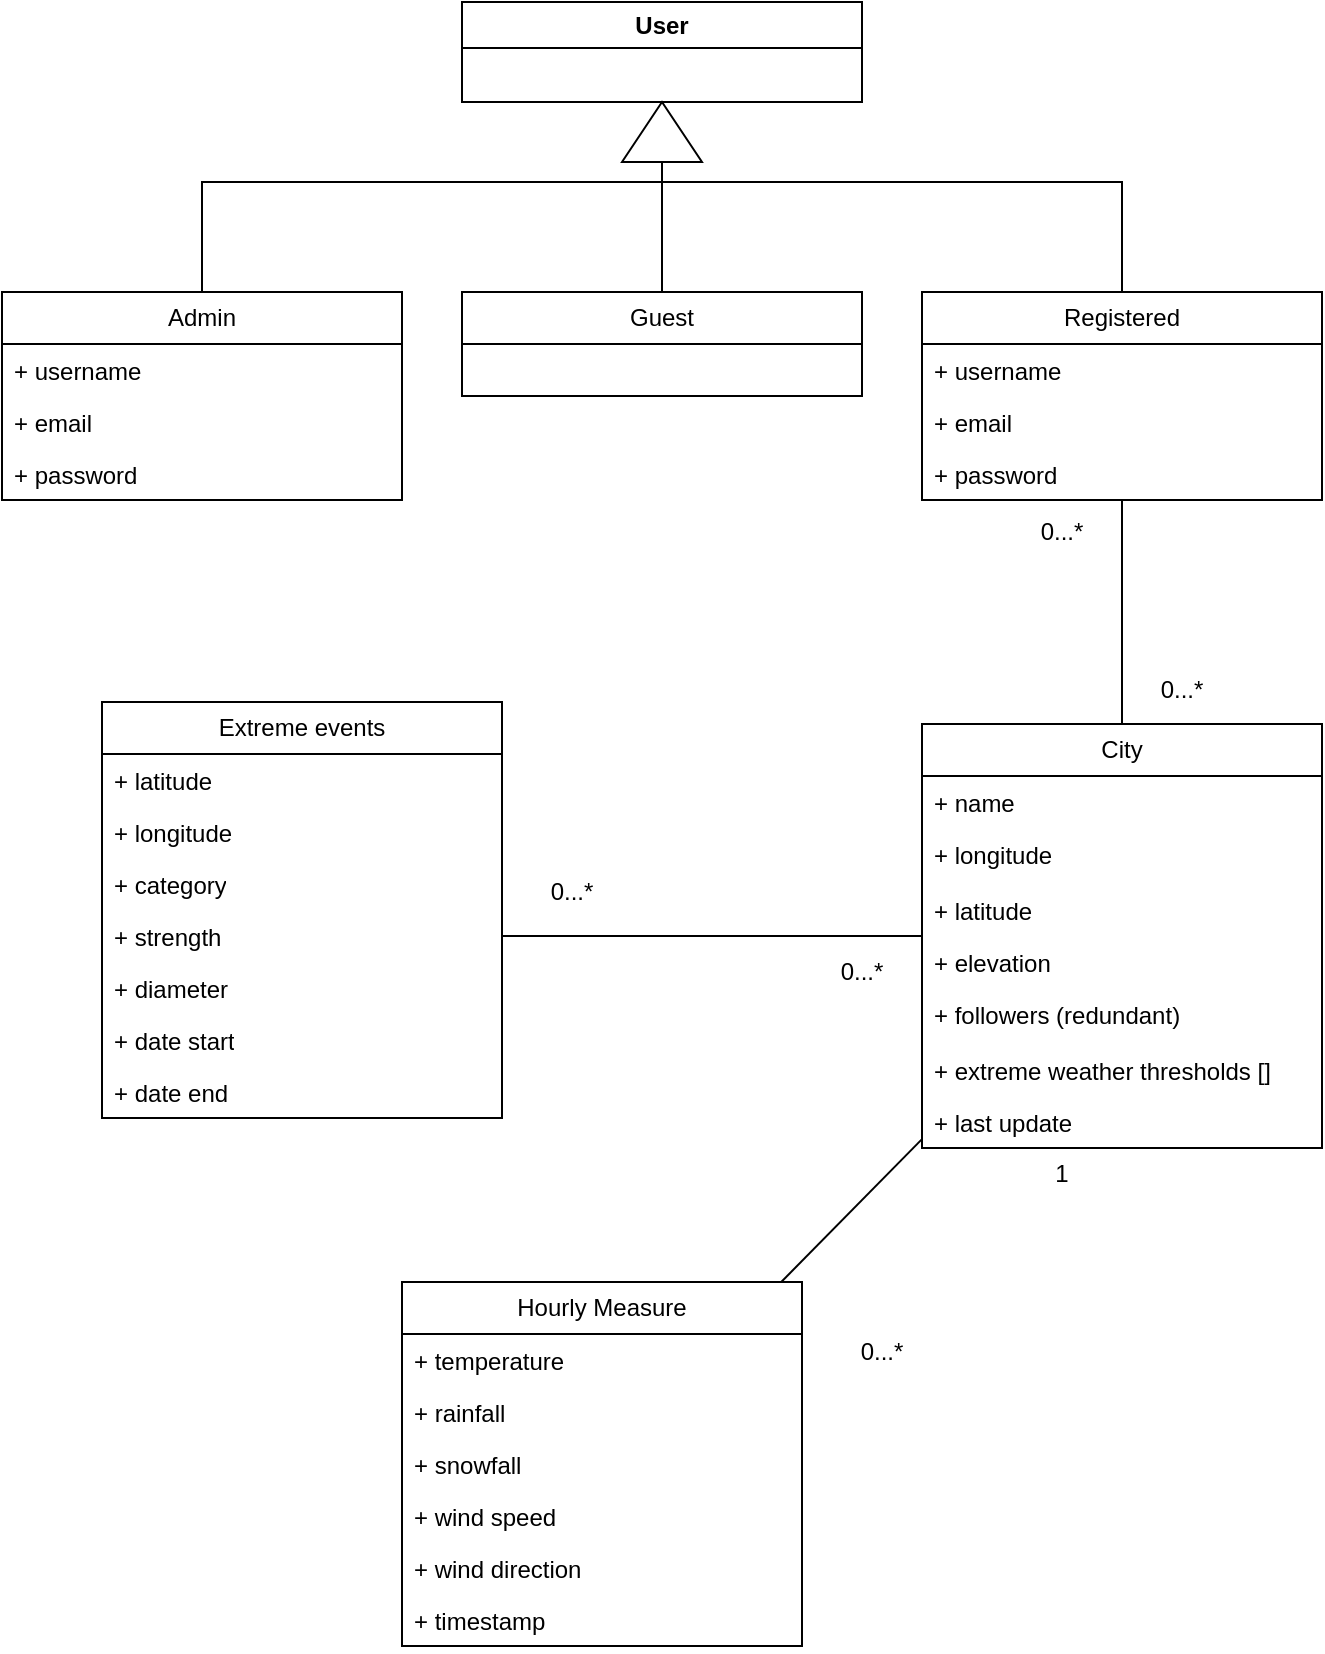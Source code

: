 <mxfile version="25.0.1">
  <diagram name="Page-1" id="KL36ChU9oAp8NsP1BuJF">
    <mxGraphModel dx="2411" dy="1774" grid="1" gridSize="10" guides="1" tooltips="1" connect="1" arrows="1" fold="1" page="1" pageScale="1" pageWidth="850" pageHeight="1100" math="0" shadow="0">
      <root>
        <mxCell id="0" />
        <mxCell id="1" parent="0" />
        <mxCell id="8LZbqdLIqy8Ak0c2T1Xg-3" value="User" style="swimlane;whiteSpace=wrap;html=1;startSize=23;" parent="1" vertex="1">
          <mxGeometry x="-510" y="-930" width="200" height="50" as="geometry" />
        </mxCell>
        <mxCell id="8LZbqdLIqy8Ak0c2T1Xg-14" style="edgeStyle=orthogonalEdgeStyle;rounded=0;orthogonalLoop=1;jettySize=auto;html=1;entryX=0.5;entryY=1;entryDx=0;entryDy=0;" parent="1" source="DsRGrckUI44jEq6h8jwT-9" target="8LZbqdLIqy8Ak0c2T1Xg-3" edge="1">
          <mxGeometry relative="1" as="geometry">
            <mxPoint x="-410" y="-785" as="sourcePoint" />
          </mxGeometry>
        </mxCell>
        <mxCell id="8LZbqdLIqy8Ak0c2T1Xg-11" style="edgeStyle=orthogonalEdgeStyle;rounded=0;orthogonalLoop=1;jettySize=auto;html=1;entryX=0.5;entryY=1;entryDx=0;entryDy=0;" parent="1" source="DsRGrckUI44jEq6h8jwT-1" target="8LZbqdLIqy8Ak0c2T1Xg-3" edge="1">
          <mxGeometry relative="1" as="geometry">
            <Array as="points">
              <mxPoint x="-640" y="-840" />
              <mxPoint x="-410" y="-840" />
            </Array>
            <mxPoint x="-640" y="-785" as="sourcePoint" />
          </mxGeometry>
        </mxCell>
        <mxCell id="8LZbqdLIqy8Ak0c2T1Xg-17" style="edgeStyle=orthogonalEdgeStyle;rounded=0;orthogonalLoop=1;jettySize=auto;html=1;entryX=1;entryY=0.5;entryDx=0;entryDy=0;" parent="1" source="DsRGrckUI44jEq6h8jwT-5" target="8LZbqdLIqy8Ak0c2T1Xg-15" edge="1">
          <mxGeometry relative="1" as="geometry">
            <mxPoint x="-410" y="-840" as="targetPoint" />
            <Array as="points">
              <mxPoint x="-180" y="-840" />
              <mxPoint x="-410" y="-840" />
            </Array>
            <mxPoint x="-180" y="-820" as="sourcePoint" />
          </mxGeometry>
        </mxCell>
        <mxCell id="8LZbqdLIqy8Ak0c2T1Xg-15" value="" style="triangle;whiteSpace=wrap;html=1;direction=north;" parent="1" vertex="1">
          <mxGeometry x="-430" y="-880" width="40" height="30" as="geometry" />
        </mxCell>
        <mxCell id="8LZbqdLIqy8Ak0c2T1Xg-43" value="" style="endArrow=none;html=1;rounded=0;" parent="1" source="8LZbqdLIqy8Ak0c2T1Xg-32" edge="1" target="DsRGrckUI44jEq6h8jwT-5">
          <mxGeometry width="50" height="50" relative="1" as="geometry">
            <mxPoint x="-181" y="-522" as="sourcePoint" />
            <mxPoint x="-180.77" y="-640" as="targetPoint" />
          </mxGeometry>
        </mxCell>
        <mxCell id="8LZbqdLIqy8Ak0c2T1Xg-46" value="" style="endArrow=none;html=1;rounded=0;" parent="1" source="8LZbqdLIqy8Ak0c2T1Xg-37" target="8LZbqdLIqy8Ak0c2T1Xg-32" edge="1">
          <mxGeometry width="50" height="50" relative="1" as="geometry">
            <mxPoint x="-180" y="-292" as="sourcePoint" />
            <mxPoint x="-179.77" y="-410" as="targetPoint" />
          </mxGeometry>
        </mxCell>
        <mxCell id="_bq464Kxq-2n_JhR32WJ-15" value="Extreme events" style="swimlane;fontStyle=0;childLayout=stackLayout;horizontal=1;startSize=26;fillColor=none;horizontalStack=0;resizeParent=1;resizeParentMax=0;resizeLast=0;collapsible=1;marginBottom=0;whiteSpace=wrap;html=1;" parent="1" vertex="1">
          <mxGeometry x="-690" y="-580" width="200" height="208" as="geometry" />
        </mxCell>
        <mxCell id="_bq464Kxq-2n_JhR32WJ-16" value="+ latitude" style="text;strokeColor=none;fillColor=none;align=left;verticalAlign=top;spacingLeft=4;spacingRight=4;overflow=hidden;rotatable=0;points=[[0,0.5],[1,0.5]];portConstraint=eastwest;whiteSpace=wrap;html=1;" parent="_bq464Kxq-2n_JhR32WJ-15" vertex="1">
          <mxGeometry y="26" width="200" height="26" as="geometry" />
        </mxCell>
        <mxCell id="_bq464Kxq-2n_JhR32WJ-17" value="+ longitude" style="text;strokeColor=none;fillColor=none;align=left;verticalAlign=top;spacingLeft=4;spacingRight=4;overflow=hidden;rotatable=0;points=[[0,0.5],[1,0.5]];portConstraint=eastwest;whiteSpace=wrap;html=1;" parent="_bq464Kxq-2n_JhR32WJ-15" vertex="1">
          <mxGeometry y="52" width="200" height="26" as="geometry" />
        </mxCell>
        <mxCell id="_bq464Kxq-2n_JhR32WJ-19" value="+ category" style="text;strokeColor=none;fillColor=none;align=left;verticalAlign=top;spacingLeft=4;spacingRight=4;overflow=hidden;rotatable=0;points=[[0,0.5],[1,0.5]];portConstraint=eastwest;whiteSpace=wrap;html=1;" parent="_bq464Kxq-2n_JhR32WJ-15" vertex="1">
          <mxGeometry y="78" width="200" height="26" as="geometry" />
        </mxCell>
        <mxCell id="_bq464Kxq-2n_JhR32WJ-20" value="+ strength" style="text;strokeColor=none;fillColor=none;align=left;verticalAlign=top;spacingLeft=4;spacingRight=4;overflow=hidden;rotatable=0;points=[[0,0.5],[1,0.5]];portConstraint=eastwest;whiteSpace=wrap;html=1;" parent="_bq464Kxq-2n_JhR32WJ-15" vertex="1">
          <mxGeometry y="104" width="200" height="26" as="geometry" />
        </mxCell>
        <mxCell id="_bq464Kxq-2n_JhR32WJ-21" value="+ diameter" style="text;strokeColor=none;fillColor=none;align=left;verticalAlign=top;spacingLeft=4;spacingRight=4;overflow=hidden;rotatable=0;points=[[0,0.5],[1,0.5]];portConstraint=eastwest;whiteSpace=wrap;html=1;" parent="_bq464Kxq-2n_JhR32WJ-15" vertex="1">
          <mxGeometry y="130" width="200" height="26" as="geometry" />
        </mxCell>
        <mxCell id="_bq464Kxq-2n_JhR32WJ-40" value="+ date start" style="text;strokeColor=none;fillColor=none;align=left;verticalAlign=top;spacingLeft=4;spacingRight=4;overflow=hidden;rotatable=0;points=[[0,0.5],[1,0.5]];portConstraint=eastwest;whiteSpace=wrap;html=1;" parent="_bq464Kxq-2n_JhR32WJ-15" vertex="1">
          <mxGeometry y="156" width="200" height="26" as="geometry" />
        </mxCell>
        <mxCell id="_bq464Kxq-2n_JhR32WJ-18" value="+ date end" style="text;strokeColor=none;fillColor=none;align=left;verticalAlign=top;spacingLeft=4;spacingRight=4;overflow=hidden;rotatable=0;points=[[0,0.5],[1,0.5]];portConstraint=eastwest;whiteSpace=wrap;html=1;" parent="_bq464Kxq-2n_JhR32WJ-15" vertex="1">
          <mxGeometry y="182" width="200" height="26" as="geometry" />
        </mxCell>
        <mxCell id="_bq464Kxq-2n_JhR32WJ-23" style="edgeStyle=orthogonalEdgeStyle;rounded=0;orthogonalLoop=1;jettySize=auto;html=1;endArrow=none;endFill=0;" parent="1" source="_bq464Kxq-2n_JhR32WJ-20" target="8LZbqdLIqy8Ak0c2T1Xg-32" edge="1">
          <mxGeometry relative="1" as="geometry" />
        </mxCell>
        <mxCell id="_bq464Kxq-2n_JhR32WJ-26" value="0...*" style="text;html=1;align=center;verticalAlign=middle;whiteSpace=wrap;rounded=0;" parent="1" vertex="1">
          <mxGeometry x="-485" y="-500" width="60" height="30" as="geometry" />
        </mxCell>
        <mxCell id="_bq464Kxq-2n_JhR32WJ-29" value="0...*" style="text;html=1;align=center;verticalAlign=middle;whiteSpace=wrap;rounded=0;" parent="1" vertex="1">
          <mxGeometry x="-340" y="-460" width="60" height="30" as="geometry" />
        </mxCell>
        <mxCell id="8LZbqdLIqy8Ak0c2T1Xg-32" value="City" style="swimlane;fontStyle=0;childLayout=stackLayout;horizontal=1;startSize=26;fillColor=none;horizontalStack=0;resizeParent=1;resizeParentMax=0;resizeLast=0;collapsible=1;marginBottom=0;whiteSpace=wrap;html=1;" parent="1" vertex="1">
          <mxGeometry x="-280" y="-569" width="200" height="212" as="geometry" />
        </mxCell>
        <mxCell id="8LZbqdLIqy8Ak0c2T1Xg-33" value="+ name" style="text;strokeColor=none;fillColor=none;align=left;verticalAlign=top;spacingLeft=4;spacingRight=4;overflow=hidden;rotatable=0;points=[[0,0.5],[1,0.5]];portConstraint=eastwest;whiteSpace=wrap;html=1;" parent="8LZbqdLIqy8Ak0c2T1Xg-32" vertex="1">
          <mxGeometry y="26" width="200" height="26" as="geometry" />
        </mxCell>
        <mxCell id="8LZbqdLIqy8Ak0c2T1Xg-35" value="+ longitude" style="text;strokeColor=none;fillColor=none;align=left;verticalAlign=top;spacingLeft=4;spacingRight=4;overflow=hidden;rotatable=0;points=[[0,0.5],[1,0.5]];portConstraint=eastwest;whiteSpace=wrap;html=1;" parent="8LZbqdLIqy8Ak0c2T1Xg-32" vertex="1">
          <mxGeometry y="52" width="200" height="28" as="geometry" />
        </mxCell>
        <mxCell id="_bq464Kxq-2n_JhR32WJ-31" value="+ latitude" style="text;strokeColor=none;fillColor=none;align=left;verticalAlign=top;spacingLeft=4;spacingRight=4;overflow=hidden;rotatable=0;points=[[0,0.5],[1,0.5]];portConstraint=eastwest;whiteSpace=wrap;html=1;" parent="8LZbqdLIqy8Ak0c2T1Xg-32" vertex="1">
          <mxGeometry y="80" width="200" height="26" as="geometry" />
        </mxCell>
        <mxCell id="_bq464Kxq-2n_JhR32WJ-39" value="+ elevation" style="text;strokeColor=none;fillColor=none;align=left;verticalAlign=top;spacingLeft=4;spacingRight=4;overflow=hidden;rotatable=0;points=[[0,0.5],[1,0.5]];portConstraint=eastwest;whiteSpace=wrap;html=1;" parent="8LZbqdLIqy8Ak0c2T1Xg-32" vertex="1">
          <mxGeometry y="106" width="200" height="26" as="geometry" />
        </mxCell>
        <mxCell id="_bq464Kxq-2n_JhR32WJ-44" value="+ followers (redundant)" style="text;strokeColor=none;fillColor=none;align=left;verticalAlign=top;spacingLeft=4;spacingRight=4;overflow=hidden;rotatable=0;points=[[0,0.5],[1,0.5]];portConstraint=eastwest;whiteSpace=wrap;html=1;" parent="8LZbqdLIqy8Ak0c2T1Xg-32" vertex="1">
          <mxGeometry y="132" width="200" height="28" as="geometry" />
        </mxCell>
        <mxCell id="_bq464Kxq-2n_JhR32WJ-42" value="+ extreme weather thresholds []" style="text;strokeColor=none;fillColor=none;align=left;verticalAlign=top;spacingLeft=4;spacingRight=4;overflow=hidden;rotatable=0;points=[[0,0.5],[1,0.5]];portConstraint=eastwest;whiteSpace=wrap;html=1;" parent="8LZbqdLIqy8Ak0c2T1Xg-32" vertex="1">
          <mxGeometry y="160" width="200" height="26" as="geometry" />
        </mxCell>
        <mxCell id="8LZbqdLIqy8Ak0c2T1Xg-34" value="+ last update" style="text;strokeColor=none;fillColor=none;align=left;verticalAlign=top;spacingLeft=4;spacingRight=4;overflow=hidden;rotatable=0;points=[[0,0.5],[1,0.5]];portConstraint=eastwest;whiteSpace=wrap;html=1;" parent="8LZbqdLIqy8Ak0c2T1Xg-32" vertex="1">
          <mxGeometry y="186" width="200" height="26" as="geometry" />
        </mxCell>
        <mxCell id="8LZbqdLIqy8Ak0c2T1Xg-45" value="0...*" style="text;html=1;align=center;verticalAlign=middle;whiteSpace=wrap;rounded=0;" parent="1" vertex="1">
          <mxGeometry x="-180" y="-601" width="60" height="30" as="geometry" />
        </mxCell>
        <mxCell id="8LZbqdLIqy8Ak0c2T1Xg-37" value="Hourly Measure" style="swimlane;fontStyle=0;childLayout=stackLayout;horizontal=1;startSize=26;fillColor=none;horizontalStack=0;resizeParent=1;resizeParentMax=0;resizeLast=0;collapsible=1;marginBottom=0;whiteSpace=wrap;html=1;" parent="1" vertex="1">
          <mxGeometry x="-540" y="-290" width="200" height="182" as="geometry" />
        </mxCell>
        <mxCell id="_bq464Kxq-2n_JhR32WJ-36" value="+ temperature" style="text;strokeColor=none;fillColor=none;align=left;verticalAlign=top;spacingLeft=4;spacingRight=4;overflow=hidden;rotatable=0;points=[[0,0.5],[1,0.5]];portConstraint=eastwest;whiteSpace=wrap;html=1;" parent="8LZbqdLIqy8Ak0c2T1Xg-37" vertex="1">
          <mxGeometry y="26" width="200" height="26" as="geometry" />
        </mxCell>
        <mxCell id="8LZbqdLIqy8Ak0c2T1Xg-39" value="+ rainfall" style="text;strokeColor=none;fillColor=none;align=left;verticalAlign=top;spacingLeft=4;spacingRight=4;overflow=hidden;rotatable=0;points=[[0,0.5],[1,0.5]];portConstraint=eastwest;whiteSpace=wrap;html=1;" parent="8LZbqdLIqy8Ak0c2T1Xg-37" vertex="1">
          <mxGeometry y="52" width="200" height="26" as="geometry" />
        </mxCell>
        <mxCell id="_bq464Kxq-2n_JhR32WJ-33" value="+ snowfall" style="text;strokeColor=none;fillColor=none;align=left;verticalAlign=top;spacingLeft=4;spacingRight=4;overflow=hidden;rotatable=0;points=[[0,0.5],[1,0.5]];portConstraint=eastwest;whiteSpace=wrap;html=1;" parent="8LZbqdLIqy8Ak0c2T1Xg-37" vertex="1">
          <mxGeometry y="78" width="200" height="26" as="geometry" />
        </mxCell>
        <mxCell id="_bq464Kxq-2n_JhR32WJ-34" value="+ wind speed" style="text;strokeColor=none;fillColor=none;align=left;verticalAlign=top;spacingLeft=4;spacingRight=4;overflow=hidden;rotatable=0;points=[[0,0.5],[1,0.5]];portConstraint=eastwest;whiteSpace=wrap;html=1;" parent="8LZbqdLIqy8Ak0c2T1Xg-37" vertex="1">
          <mxGeometry y="104" width="200" height="26" as="geometry" />
        </mxCell>
        <mxCell id="_bq464Kxq-2n_JhR32WJ-35" value="+ wind direction" style="text;strokeColor=none;fillColor=none;align=left;verticalAlign=top;spacingLeft=4;spacingRight=4;overflow=hidden;rotatable=0;points=[[0,0.5],[1,0.5]];portConstraint=eastwest;whiteSpace=wrap;html=1;" parent="8LZbqdLIqy8Ak0c2T1Xg-37" vertex="1">
          <mxGeometry y="130" width="200" height="26" as="geometry" />
        </mxCell>
        <mxCell id="8LZbqdLIqy8Ak0c2T1Xg-40" value="+ timestamp" style="text;strokeColor=none;fillColor=none;align=left;verticalAlign=top;spacingLeft=4;spacingRight=4;overflow=hidden;rotatable=0;points=[[0,0.5],[1,0.5]];portConstraint=eastwest;whiteSpace=wrap;html=1;" parent="8LZbqdLIqy8Ak0c2T1Xg-37" vertex="1">
          <mxGeometry y="156" width="200" height="26" as="geometry" />
        </mxCell>
        <mxCell id="8LZbqdLIqy8Ak0c2T1Xg-48" value="1" style="text;html=1;align=center;verticalAlign=middle;whiteSpace=wrap;rounded=0;" parent="1" vertex="1">
          <mxGeometry x="-240" y="-359" width="60" height="30" as="geometry" />
        </mxCell>
        <mxCell id="8LZbqdLIqy8Ak0c2T1Xg-47" value="0...*" style="text;html=1;align=center;verticalAlign=middle;whiteSpace=wrap;rounded=0;" parent="1" vertex="1">
          <mxGeometry x="-330" y="-270" width="60" height="30" as="geometry" />
        </mxCell>
        <mxCell id="DsRGrckUI44jEq6h8jwT-1" value="Admin" style="swimlane;fontStyle=0;childLayout=stackLayout;horizontal=1;startSize=26;fillColor=none;horizontalStack=0;resizeParent=1;resizeParentMax=0;resizeLast=0;collapsible=1;marginBottom=0;whiteSpace=wrap;html=1;" vertex="1" parent="1">
          <mxGeometry x="-740" y="-785" width="200" height="104" as="geometry" />
        </mxCell>
        <mxCell id="DsRGrckUI44jEq6h8jwT-2" value="+ username" style="text;strokeColor=none;fillColor=none;align=left;verticalAlign=top;spacingLeft=4;spacingRight=4;overflow=hidden;rotatable=0;points=[[0,0.5],[1,0.5]];portConstraint=eastwest;whiteSpace=wrap;html=1;" vertex="1" parent="DsRGrckUI44jEq6h8jwT-1">
          <mxGeometry y="26" width="200" height="26" as="geometry" />
        </mxCell>
        <mxCell id="DsRGrckUI44jEq6h8jwT-3" value="+ email" style="text;strokeColor=none;fillColor=none;align=left;verticalAlign=top;spacingLeft=4;spacingRight=4;overflow=hidden;rotatable=0;points=[[0,0.5],[1,0.5]];portConstraint=eastwest;whiteSpace=wrap;html=1;" vertex="1" parent="DsRGrckUI44jEq6h8jwT-1">
          <mxGeometry y="52" width="200" height="26" as="geometry" />
        </mxCell>
        <mxCell id="DsRGrckUI44jEq6h8jwT-4" value="+ password" style="text;strokeColor=none;fillColor=none;align=left;verticalAlign=top;spacingLeft=4;spacingRight=4;overflow=hidden;rotatable=0;points=[[0,0.5],[1,0.5]];portConstraint=eastwest;whiteSpace=wrap;html=1;" vertex="1" parent="DsRGrckUI44jEq6h8jwT-1">
          <mxGeometry y="78" width="200" height="26" as="geometry" />
        </mxCell>
        <mxCell id="DsRGrckUI44jEq6h8jwT-5" value="Registered" style="swimlane;fontStyle=0;childLayout=stackLayout;horizontal=1;startSize=26;fillColor=none;horizontalStack=0;resizeParent=1;resizeParentMax=0;resizeLast=0;collapsible=1;marginBottom=0;whiteSpace=wrap;html=1;" vertex="1" parent="1">
          <mxGeometry x="-280" y="-785" width="200" height="104" as="geometry" />
        </mxCell>
        <mxCell id="DsRGrckUI44jEq6h8jwT-6" value="+ username" style="text;strokeColor=none;fillColor=none;align=left;verticalAlign=top;spacingLeft=4;spacingRight=4;overflow=hidden;rotatable=0;points=[[0,0.5],[1,0.5]];portConstraint=eastwest;whiteSpace=wrap;html=1;" vertex="1" parent="DsRGrckUI44jEq6h8jwT-5">
          <mxGeometry y="26" width="200" height="26" as="geometry" />
        </mxCell>
        <mxCell id="DsRGrckUI44jEq6h8jwT-7" value="+ email" style="text;strokeColor=none;fillColor=none;align=left;verticalAlign=top;spacingLeft=4;spacingRight=4;overflow=hidden;rotatable=0;points=[[0,0.5],[1,0.5]];portConstraint=eastwest;whiteSpace=wrap;html=1;" vertex="1" parent="DsRGrckUI44jEq6h8jwT-5">
          <mxGeometry y="52" width="200" height="26" as="geometry" />
        </mxCell>
        <mxCell id="DsRGrckUI44jEq6h8jwT-8" value="+ password" style="text;strokeColor=none;fillColor=none;align=left;verticalAlign=top;spacingLeft=4;spacingRight=4;overflow=hidden;rotatable=0;points=[[0,0.5],[1,0.5]];portConstraint=eastwest;whiteSpace=wrap;html=1;" vertex="1" parent="DsRGrckUI44jEq6h8jwT-5">
          <mxGeometry y="78" width="200" height="26" as="geometry" />
        </mxCell>
        <mxCell id="DsRGrckUI44jEq6h8jwT-9" value="Guest" style="swimlane;fontStyle=0;childLayout=stackLayout;horizontal=1;startSize=26;fillColor=none;horizontalStack=0;resizeParent=1;resizeParentMax=0;resizeLast=0;collapsible=1;marginBottom=0;whiteSpace=wrap;html=1;" vertex="1" parent="1">
          <mxGeometry x="-510" y="-785" width="200" height="52" as="geometry" />
        </mxCell>
        <mxCell id="8LZbqdLIqy8Ak0c2T1Xg-44" value="0...*" style="text;html=1;align=center;verticalAlign=middle;whiteSpace=wrap;rounded=0;" parent="1" vertex="1">
          <mxGeometry x="-240" y="-680" width="60" height="30" as="geometry" />
        </mxCell>
      </root>
    </mxGraphModel>
  </diagram>
</mxfile>
